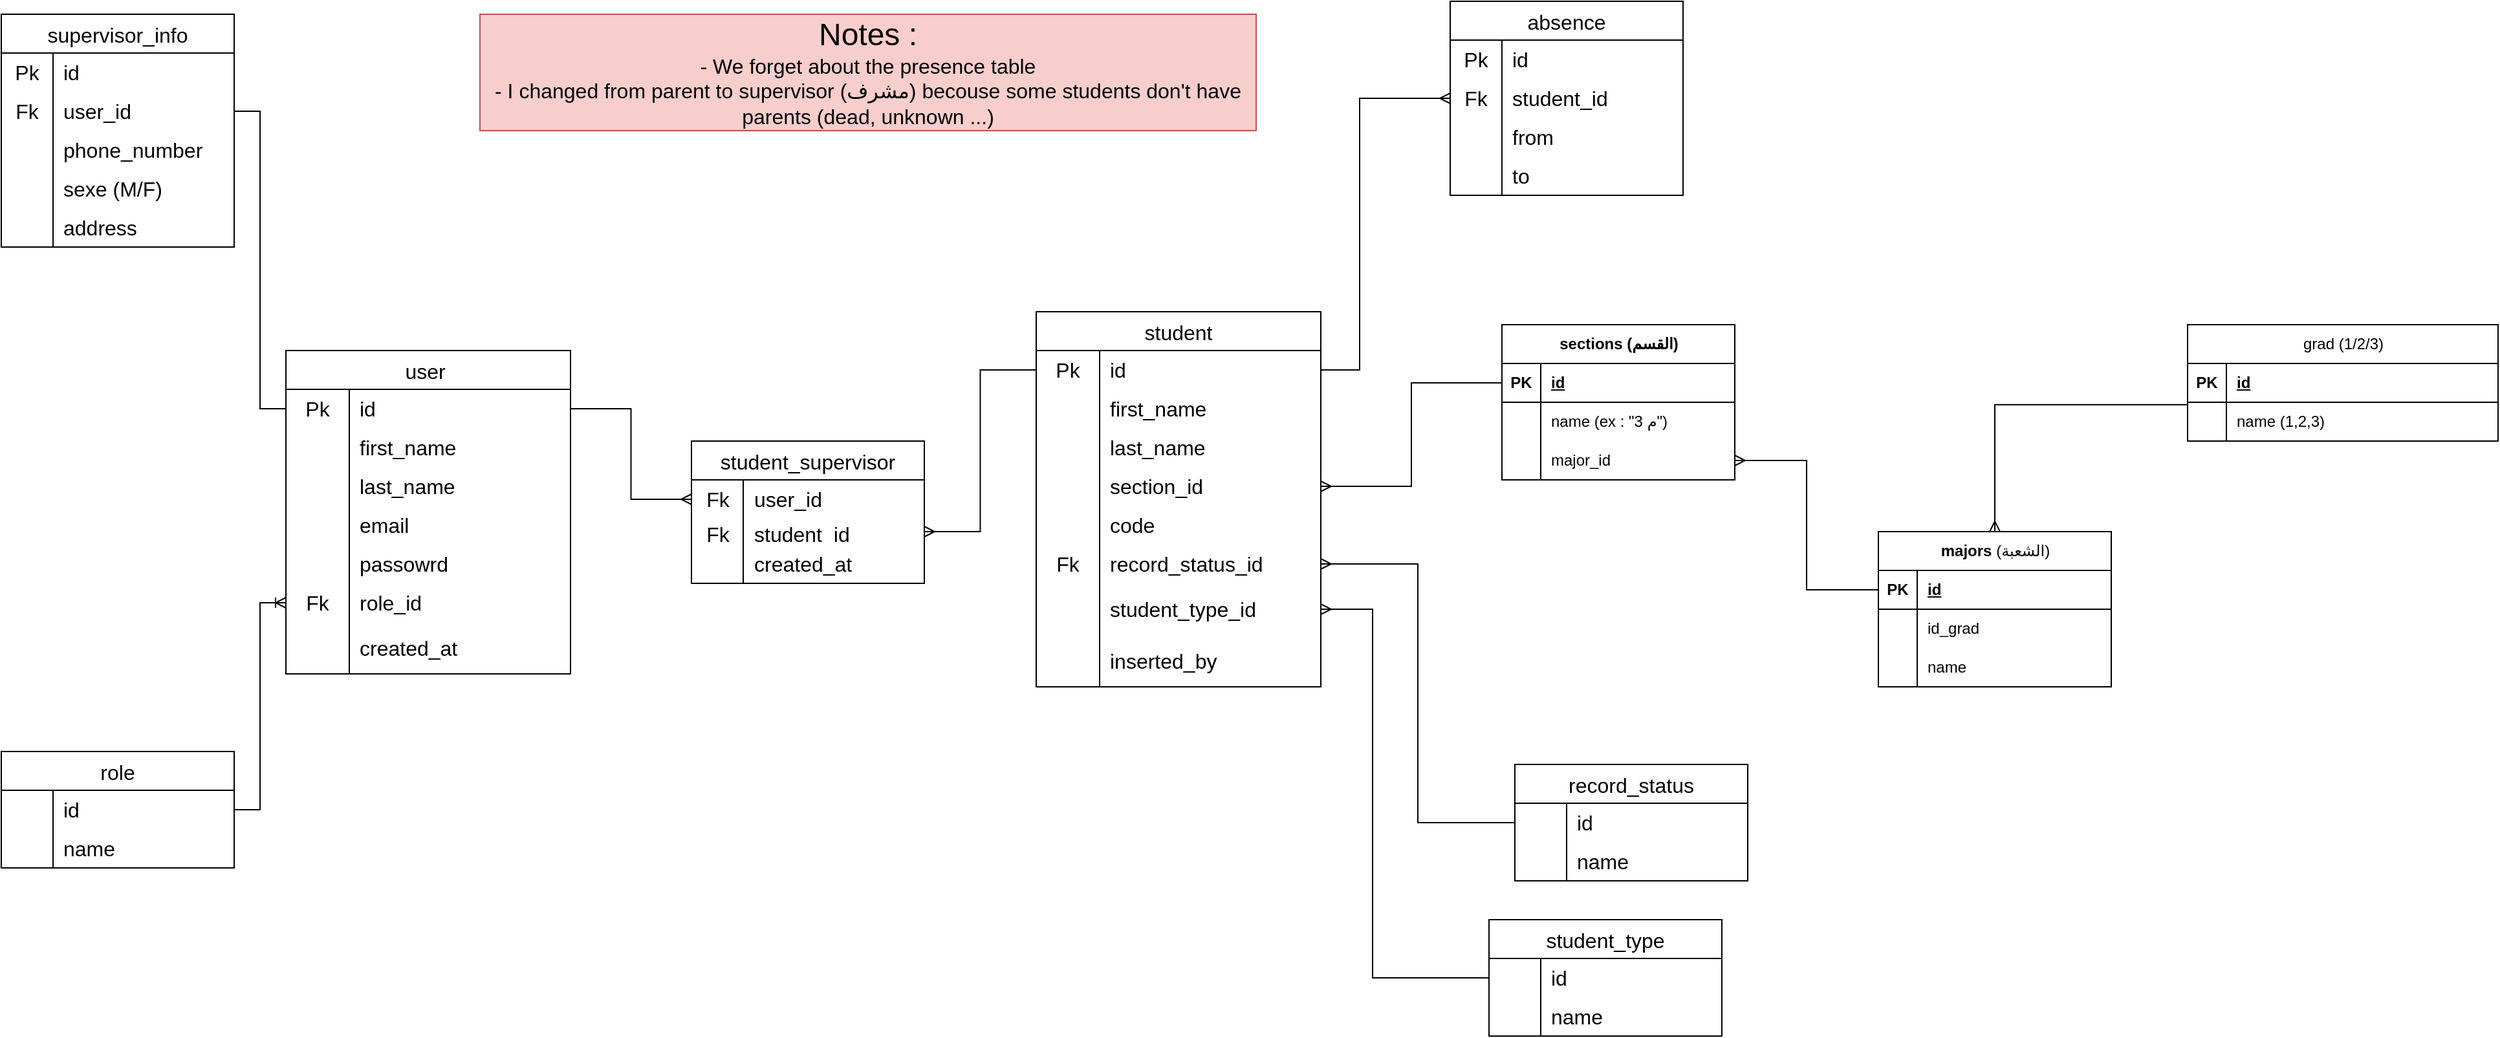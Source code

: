 <mxfile version="26.2.14">
  <diagram name="Page-1" id="iWVJlyP0sBPoSjWpy2HZ">
    <mxGraphModel dx="1632" dy="1613" grid="1" gridSize="10" guides="1" tooltips="1" connect="1" arrows="1" fold="1" page="1" pageScale="1" pageWidth="827" pageHeight="1169" math="0" shadow="0">
      <root>
        <mxCell id="0" />
        <mxCell id="1" parent="0" />
        <mxCell id="FHcWK3ahp0YAkN2YM2lw-1" value="user " style="shape=table;startSize=30;container=1;collapsible=0;childLayout=tableLayout;fixedRows=1;rowLines=0;fontStyle=0;strokeColor=default;fontSize=16;" parent="1" vertex="1">
          <mxGeometry x="10" y="80" width="220" height="250" as="geometry" />
        </mxCell>
        <mxCell id="FHcWK3ahp0YAkN2YM2lw-2" value="" style="shape=tableRow;horizontal=0;startSize=0;swimlaneHead=0;swimlaneBody=0;top=0;left=0;bottom=0;right=0;collapsible=0;dropTarget=0;fillColor=none;points=[[0,0.5],[1,0.5]];portConstraint=eastwest;strokeColor=inherit;fontSize=16;" parent="FHcWK3ahp0YAkN2YM2lw-1" vertex="1">
          <mxGeometry y="30" width="220" height="30" as="geometry" />
        </mxCell>
        <mxCell id="FHcWK3ahp0YAkN2YM2lw-3" value="Pk" style="shape=partialRectangle;html=1;whiteSpace=wrap;connectable=0;fillColor=none;top=0;left=0;bottom=0;right=0;overflow=hidden;pointerEvents=1;strokeColor=inherit;fontSize=16;" parent="FHcWK3ahp0YAkN2YM2lw-2" vertex="1">
          <mxGeometry width="49" height="30" as="geometry">
            <mxRectangle width="49" height="30" as="alternateBounds" />
          </mxGeometry>
        </mxCell>
        <mxCell id="FHcWK3ahp0YAkN2YM2lw-4" value="id&amp;nbsp;" style="shape=partialRectangle;html=1;whiteSpace=wrap;connectable=0;fillColor=none;top=0;left=0;bottom=0;right=0;align=left;spacingLeft=6;overflow=hidden;strokeColor=inherit;fontSize=16;" parent="FHcWK3ahp0YAkN2YM2lw-2" vertex="1">
          <mxGeometry x="49" width="171" height="30" as="geometry">
            <mxRectangle width="171" height="30" as="alternateBounds" />
          </mxGeometry>
        </mxCell>
        <mxCell id="FHcWK3ahp0YAkN2YM2lw-5" value="" style="shape=tableRow;horizontal=0;startSize=0;swimlaneHead=0;swimlaneBody=0;top=0;left=0;bottom=0;right=0;collapsible=0;dropTarget=0;fillColor=none;points=[[0,0.5],[1,0.5]];portConstraint=eastwest;strokeColor=inherit;fontSize=16;" parent="FHcWK3ahp0YAkN2YM2lw-1" vertex="1">
          <mxGeometry y="60" width="220" height="30" as="geometry" />
        </mxCell>
        <mxCell id="FHcWK3ahp0YAkN2YM2lw-6" value="" style="shape=partialRectangle;html=1;whiteSpace=wrap;connectable=0;fillColor=none;top=0;left=0;bottom=0;right=0;overflow=hidden;strokeColor=inherit;fontSize=16;" parent="FHcWK3ahp0YAkN2YM2lw-5" vertex="1">
          <mxGeometry width="49" height="30" as="geometry">
            <mxRectangle width="49" height="30" as="alternateBounds" />
          </mxGeometry>
        </mxCell>
        <mxCell id="FHcWK3ahp0YAkN2YM2lw-7" value="first_name" style="shape=partialRectangle;html=1;whiteSpace=wrap;connectable=0;fillColor=none;top=0;left=0;bottom=0;right=0;align=left;spacingLeft=6;overflow=hidden;strokeColor=inherit;fontSize=16;" parent="FHcWK3ahp0YAkN2YM2lw-5" vertex="1">
          <mxGeometry x="49" width="171" height="30" as="geometry">
            <mxRectangle width="171" height="30" as="alternateBounds" />
          </mxGeometry>
        </mxCell>
        <mxCell id="FHcWK3ahp0YAkN2YM2lw-11" value="" style="shape=tableRow;horizontal=0;startSize=0;swimlaneHead=0;swimlaneBody=0;top=0;left=0;bottom=0;right=0;collapsible=0;dropTarget=0;fillColor=none;points=[[0,0.5],[1,0.5]];portConstraint=eastwest;strokeColor=inherit;fontSize=16;" parent="FHcWK3ahp0YAkN2YM2lw-1" vertex="1">
          <mxGeometry y="90" width="220" height="30" as="geometry" />
        </mxCell>
        <mxCell id="FHcWK3ahp0YAkN2YM2lw-12" value="" style="shape=partialRectangle;html=1;whiteSpace=wrap;connectable=0;fillColor=none;top=0;left=0;bottom=0;right=0;overflow=hidden;strokeColor=inherit;fontSize=16;" parent="FHcWK3ahp0YAkN2YM2lw-11" vertex="1">
          <mxGeometry width="49" height="30" as="geometry">
            <mxRectangle width="49" height="30" as="alternateBounds" />
          </mxGeometry>
        </mxCell>
        <mxCell id="FHcWK3ahp0YAkN2YM2lw-13" value="last_name&amp;nbsp;" style="shape=partialRectangle;html=1;whiteSpace=wrap;connectable=0;fillColor=none;top=0;left=0;bottom=0;right=0;align=left;spacingLeft=6;overflow=hidden;strokeColor=inherit;fontSize=16;" parent="FHcWK3ahp0YAkN2YM2lw-11" vertex="1">
          <mxGeometry x="49" width="171" height="30" as="geometry">
            <mxRectangle width="171" height="30" as="alternateBounds" />
          </mxGeometry>
        </mxCell>
        <mxCell id="FHcWK3ahp0YAkN2YM2lw-14" value="" style="shape=tableRow;horizontal=0;startSize=0;swimlaneHead=0;swimlaneBody=0;top=0;left=0;bottom=0;right=0;collapsible=0;dropTarget=0;fillColor=none;points=[[0,0.5],[1,0.5]];portConstraint=eastwest;strokeColor=inherit;fontSize=16;" parent="FHcWK3ahp0YAkN2YM2lw-1" vertex="1">
          <mxGeometry y="120" width="220" height="30" as="geometry" />
        </mxCell>
        <mxCell id="FHcWK3ahp0YAkN2YM2lw-15" value="" style="shape=partialRectangle;html=1;whiteSpace=wrap;connectable=0;fillColor=none;top=0;left=0;bottom=0;right=0;overflow=hidden;strokeColor=inherit;fontSize=16;" parent="FHcWK3ahp0YAkN2YM2lw-14" vertex="1">
          <mxGeometry width="49" height="30" as="geometry">
            <mxRectangle width="49" height="30" as="alternateBounds" />
          </mxGeometry>
        </mxCell>
        <mxCell id="FHcWK3ahp0YAkN2YM2lw-16" value="email" style="shape=partialRectangle;html=1;whiteSpace=wrap;connectable=0;fillColor=none;top=0;left=0;bottom=0;right=0;align=left;spacingLeft=6;overflow=hidden;strokeColor=inherit;fontSize=16;" parent="FHcWK3ahp0YAkN2YM2lw-14" vertex="1">
          <mxGeometry x="49" width="171" height="30" as="geometry">
            <mxRectangle width="171" height="30" as="alternateBounds" />
          </mxGeometry>
        </mxCell>
        <mxCell id="FHcWK3ahp0YAkN2YM2lw-30" value="" style="shape=tableRow;horizontal=0;startSize=0;swimlaneHead=0;swimlaneBody=0;top=0;left=0;bottom=0;right=0;collapsible=0;dropTarget=0;fillColor=none;points=[[0,0.5],[1,0.5]];portConstraint=eastwest;strokeColor=inherit;fontSize=16;" parent="FHcWK3ahp0YAkN2YM2lw-1" vertex="1">
          <mxGeometry y="150" width="220" height="30" as="geometry" />
        </mxCell>
        <mxCell id="FHcWK3ahp0YAkN2YM2lw-31" value="" style="shape=partialRectangle;html=1;whiteSpace=wrap;connectable=0;fillColor=none;top=0;left=0;bottom=0;right=0;overflow=hidden;strokeColor=inherit;fontSize=16;" parent="FHcWK3ahp0YAkN2YM2lw-30" vertex="1">
          <mxGeometry width="49" height="30" as="geometry">
            <mxRectangle width="49" height="30" as="alternateBounds" />
          </mxGeometry>
        </mxCell>
        <mxCell id="FHcWK3ahp0YAkN2YM2lw-32" value="passowrd" style="shape=partialRectangle;html=1;whiteSpace=wrap;connectable=0;fillColor=none;top=0;left=0;bottom=0;right=0;align=left;spacingLeft=6;overflow=hidden;strokeColor=inherit;fontSize=16;" parent="FHcWK3ahp0YAkN2YM2lw-30" vertex="1">
          <mxGeometry x="49" width="171" height="30" as="geometry">
            <mxRectangle width="171" height="30" as="alternateBounds" />
          </mxGeometry>
        </mxCell>
        <mxCell id="FHcWK3ahp0YAkN2YM2lw-17" value="" style="shape=tableRow;horizontal=0;startSize=0;swimlaneHead=0;swimlaneBody=0;top=0;left=0;bottom=0;right=0;collapsible=0;dropTarget=0;fillColor=none;points=[[0,0.5],[1,0.5]];portConstraint=eastwest;strokeColor=inherit;fontSize=16;" parent="FHcWK3ahp0YAkN2YM2lw-1" vertex="1">
          <mxGeometry y="180" width="220" height="30" as="geometry" />
        </mxCell>
        <mxCell id="FHcWK3ahp0YAkN2YM2lw-18" value="Fk" style="shape=partialRectangle;html=1;whiteSpace=wrap;connectable=0;fillColor=none;top=0;left=0;bottom=0;right=0;overflow=hidden;strokeColor=inherit;fontSize=16;" parent="FHcWK3ahp0YAkN2YM2lw-17" vertex="1">
          <mxGeometry width="49" height="30" as="geometry">
            <mxRectangle width="49" height="30" as="alternateBounds" />
          </mxGeometry>
        </mxCell>
        <mxCell id="FHcWK3ahp0YAkN2YM2lw-19" value="role_id" style="shape=partialRectangle;html=1;whiteSpace=wrap;connectable=0;fillColor=none;top=0;left=0;bottom=0;right=0;align=left;spacingLeft=6;overflow=hidden;strokeColor=inherit;fontSize=16;" parent="FHcWK3ahp0YAkN2YM2lw-17" vertex="1">
          <mxGeometry x="49" width="171" height="30" as="geometry">
            <mxRectangle width="171" height="30" as="alternateBounds" />
          </mxGeometry>
        </mxCell>
        <mxCell id="FHcWK3ahp0YAkN2YM2lw-8" value="" style="shape=tableRow;horizontal=0;startSize=0;swimlaneHead=0;swimlaneBody=0;top=0;left=0;bottom=0;right=0;collapsible=0;dropTarget=0;fillColor=none;points=[[0,0.5],[1,0.5]];portConstraint=eastwest;strokeColor=inherit;fontSize=16;" parent="FHcWK3ahp0YAkN2YM2lw-1" vertex="1">
          <mxGeometry y="210" width="220" height="40" as="geometry" />
        </mxCell>
        <mxCell id="FHcWK3ahp0YAkN2YM2lw-9" value="" style="shape=partialRectangle;html=1;whiteSpace=wrap;connectable=0;fillColor=none;top=0;left=0;bottom=0;right=0;overflow=hidden;strokeColor=inherit;fontSize=16;" parent="FHcWK3ahp0YAkN2YM2lw-8" vertex="1">
          <mxGeometry width="49" height="40" as="geometry">
            <mxRectangle width="49" height="40" as="alternateBounds" />
          </mxGeometry>
        </mxCell>
        <mxCell id="FHcWK3ahp0YAkN2YM2lw-10" value="created_at" style="shape=partialRectangle;html=1;whiteSpace=wrap;connectable=0;fillColor=none;top=0;left=0;bottom=0;right=0;align=left;spacingLeft=6;overflow=hidden;strokeColor=inherit;fontSize=16;" parent="FHcWK3ahp0YAkN2YM2lw-8" vertex="1">
          <mxGeometry x="49" width="171" height="40" as="geometry">
            <mxRectangle width="171" height="40" as="alternateBounds" />
          </mxGeometry>
        </mxCell>
        <mxCell id="FHcWK3ahp0YAkN2YM2lw-20" value="role" style="shape=table;startSize=30;container=1;collapsible=0;childLayout=tableLayout;fixedRows=1;rowLines=0;fontStyle=0;strokeColor=default;fontSize=16;" parent="1" vertex="1">
          <mxGeometry x="-210" y="390" width="180" height="90" as="geometry" />
        </mxCell>
        <mxCell id="FHcWK3ahp0YAkN2YM2lw-21" value="" style="shape=tableRow;horizontal=0;startSize=0;swimlaneHead=0;swimlaneBody=0;top=0;left=0;bottom=0;right=0;collapsible=0;dropTarget=0;fillColor=none;points=[[0,0.5],[1,0.5]];portConstraint=eastwest;strokeColor=inherit;fontSize=16;" parent="FHcWK3ahp0YAkN2YM2lw-20" vertex="1">
          <mxGeometry y="30" width="180" height="30" as="geometry" />
        </mxCell>
        <mxCell id="FHcWK3ahp0YAkN2YM2lw-22" value="" style="shape=partialRectangle;html=1;whiteSpace=wrap;connectable=0;fillColor=none;top=0;left=0;bottom=0;right=0;overflow=hidden;pointerEvents=1;strokeColor=inherit;fontSize=16;" parent="FHcWK3ahp0YAkN2YM2lw-21" vertex="1">
          <mxGeometry width="40" height="30" as="geometry">
            <mxRectangle width="40" height="30" as="alternateBounds" />
          </mxGeometry>
        </mxCell>
        <mxCell id="FHcWK3ahp0YAkN2YM2lw-23" value="id" style="shape=partialRectangle;html=1;whiteSpace=wrap;connectable=0;fillColor=none;top=0;left=0;bottom=0;right=0;align=left;spacingLeft=6;overflow=hidden;strokeColor=inherit;fontSize=16;" parent="FHcWK3ahp0YAkN2YM2lw-21" vertex="1">
          <mxGeometry x="40" width="140" height="30" as="geometry">
            <mxRectangle width="140" height="30" as="alternateBounds" />
          </mxGeometry>
        </mxCell>
        <mxCell id="FHcWK3ahp0YAkN2YM2lw-24" value="" style="shape=tableRow;horizontal=0;startSize=0;swimlaneHead=0;swimlaneBody=0;top=0;left=0;bottom=0;right=0;collapsible=0;dropTarget=0;fillColor=none;points=[[0,0.5],[1,0.5]];portConstraint=eastwest;strokeColor=inherit;fontSize=16;" parent="FHcWK3ahp0YAkN2YM2lw-20" vertex="1">
          <mxGeometry y="60" width="180" height="30" as="geometry" />
        </mxCell>
        <mxCell id="FHcWK3ahp0YAkN2YM2lw-25" value="" style="shape=partialRectangle;html=1;whiteSpace=wrap;connectable=0;fillColor=none;top=0;left=0;bottom=0;right=0;overflow=hidden;strokeColor=inherit;fontSize=16;" parent="FHcWK3ahp0YAkN2YM2lw-24" vertex="1">
          <mxGeometry width="40" height="30" as="geometry">
            <mxRectangle width="40" height="30" as="alternateBounds" />
          </mxGeometry>
        </mxCell>
        <mxCell id="FHcWK3ahp0YAkN2YM2lw-26" value="name" style="shape=partialRectangle;html=1;whiteSpace=wrap;connectable=0;fillColor=none;top=0;left=0;bottom=0;right=0;align=left;spacingLeft=6;overflow=hidden;strokeColor=inherit;fontSize=16;" parent="FHcWK3ahp0YAkN2YM2lw-24" vertex="1">
          <mxGeometry x="40" width="140" height="30" as="geometry">
            <mxRectangle width="140" height="30" as="alternateBounds" />
          </mxGeometry>
        </mxCell>
        <mxCell id="FHcWK3ahp0YAkN2YM2lw-60" value="record_status" style="shape=table;startSize=30;container=1;collapsible=0;childLayout=tableLayout;fixedRows=1;rowLines=0;fontStyle=0;strokeColor=default;fontSize=16;" parent="1" vertex="1">
          <mxGeometry x="960" y="400" width="180" height="90" as="geometry" />
        </mxCell>
        <mxCell id="FHcWK3ahp0YAkN2YM2lw-61" value="" style="shape=tableRow;horizontal=0;startSize=0;swimlaneHead=0;swimlaneBody=0;top=0;left=0;bottom=0;right=0;collapsible=0;dropTarget=0;fillColor=none;points=[[0,0.5],[1,0.5]];portConstraint=eastwest;strokeColor=inherit;fontSize=16;" parent="FHcWK3ahp0YAkN2YM2lw-60" vertex="1">
          <mxGeometry y="30" width="180" height="30" as="geometry" />
        </mxCell>
        <mxCell id="FHcWK3ahp0YAkN2YM2lw-62" value="" style="shape=partialRectangle;html=1;whiteSpace=wrap;connectable=0;fillColor=none;top=0;left=0;bottom=0;right=0;overflow=hidden;pointerEvents=1;strokeColor=inherit;fontSize=16;" parent="FHcWK3ahp0YAkN2YM2lw-61" vertex="1">
          <mxGeometry width="40" height="30" as="geometry">
            <mxRectangle width="40" height="30" as="alternateBounds" />
          </mxGeometry>
        </mxCell>
        <mxCell id="FHcWK3ahp0YAkN2YM2lw-63" value="id" style="shape=partialRectangle;html=1;whiteSpace=wrap;connectable=0;fillColor=none;top=0;left=0;bottom=0;right=0;align=left;spacingLeft=6;overflow=hidden;strokeColor=inherit;fontSize=16;" parent="FHcWK3ahp0YAkN2YM2lw-61" vertex="1">
          <mxGeometry x="40" width="140" height="30" as="geometry">
            <mxRectangle width="140" height="30" as="alternateBounds" />
          </mxGeometry>
        </mxCell>
        <mxCell id="FHcWK3ahp0YAkN2YM2lw-64" value="" style="shape=tableRow;horizontal=0;startSize=0;swimlaneHead=0;swimlaneBody=0;top=0;left=0;bottom=0;right=0;collapsible=0;dropTarget=0;fillColor=none;points=[[0,0.5],[1,0.5]];portConstraint=eastwest;strokeColor=inherit;fontSize=16;" parent="FHcWK3ahp0YAkN2YM2lw-60" vertex="1">
          <mxGeometry y="60" width="180" height="30" as="geometry" />
        </mxCell>
        <mxCell id="FHcWK3ahp0YAkN2YM2lw-65" value="" style="shape=partialRectangle;html=1;whiteSpace=wrap;connectable=0;fillColor=none;top=0;left=0;bottom=0;right=0;overflow=hidden;strokeColor=inherit;fontSize=16;" parent="FHcWK3ahp0YAkN2YM2lw-64" vertex="1">
          <mxGeometry width="40" height="30" as="geometry">
            <mxRectangle width="40" height="30" as="alternateBounds" />
          </mxGeometry>
        </mxCell>
        <mxCell id="FHcWK3ahp0YAkN2YM2lw-66" value="name" style="shape=partialRectangle;html=1;whiteSpace=wrap;connectable=0;fillColor=none;top=0;left=0;bottom=0;right=0;align=left;spacingLeft=6;overflow=hidden;strokeColor=inherit;fontSize=16;" parent="FHcWK3ahp0YAkN2YM2lw-64" vertex="1">
          <mxGeometry x="40" width="140" height="30" as="geometry">
            <mxRectangle width="140" height="30" as="alternateBounds" />
          </mxGeometry>
        </mxCell>
        <mxCell id="FHcWK3ahp0YAkN2YM2lw-111" value="student_supervisor" style="shape=table;startSize=30;container=1;collapsible=0;childLayout=tableLayout;fixedRows=1;rowLines=0;fontStyle=0;strokeColor=default;fontSize=16;" parent="1" vertex="1">
          <mxGeometry x="323.5" y="150" width="180" height="110" as="geometry" />
        </mxCell>
        <mxCell id="FHcWK3ahp0YAkN2YM2lw-115" value="" style="shape=tableRow;horizontal=0;startSize=0;swimlaneHead=0;swimlaneBody=0;top=0;left=0;bottom=0;right=0;collapsible=0;dropTarget=0;fillColor=none;points=[[0,0.5],[1,0.5]];portConstraint=eastwest;strokeColor=inherit;fontSize=16;" parent="FHcWK3ahp0YAkN2YM2lw-111" vertex="1">
          <mxGeometry y="30" width="180" height="30" as="geometry" />
        </mxCell>
        <mxCell id="FHcWK3ahp0YAkN2YM2lw-116" value="Fk" style="shape=partialRectangle;html=1;whiteSpace=wrap;connectable=0;fillColor=none;top=0;left=0;bottom=0;right=0;overflow=hidden;strokeColor=inherit;fontSize=16;" parent="FHcWK3ahp0YAkN2YM2lw-115" vertex="1">
          <mxGeometry width="40" height="30" as="geometry">
            <mxRectangle width="40" height="30" as="alternateBounds" />
          </mxGeometry>
        </mxCell>
        <mxCell id="FHcWK3ahp0YAkN2YM2lw-117" value="user_id" style="shape=partialRectangle;html=1;whiteSpace=wrap;connectable=0;fillColor=none;top=0;left=0;bottom=0;right=0;align=left;spacingLeft=6;overflow=hidden;strokeColor=inherit;fontSize=16;" parent="FHcWK3ahp0YAkN2YM2lw-115" vertex="1">
          <mxGeometry x="40" width="140" height="30" as="geometry">
            <mxRectangle width="140" height="30" as="alternateBounds" />
          </mxGeometry>
        </mxCell>
        <mxCell id="FHcWK3ahp0YAkN2YM2lw-112" value="" style="shape=tableRow;horizontal=0;startSize=0;swimlaneHead=0;swimlaneBody=0;top=0;left=0;bottom=0;right=0;collapsible=0;dropTarget=0;fillColor=none;points=[[0,0.5],[1,0.5]];portConstraint=eastwest;strokeColor=inherit;fontSize=16;" parent="FHcWK3ahp0YAkN2YM2lw-111" vertex="1">
          <mxGeometry y="60" width="180" height="20" as="geometry" />
        </mxCell>
        <mxCell id="FHcWK3ahp0YAkN2YM2lw-113" value="Fk" style="shape=partialRectangle;html=1;whiteSpace=wrap;connectable=0;fillColor=none;top=0;left=0;bottom=0;right=0;overflow=hidden;pointerEvents=1;strokeColor=inherit;fontSize=16;" parent="FHcWK3ahp0YAkN2YM2lw-112" vertex="1">
          <mxGeometry width="40" height="20" as="geometry">
            <mxRectangle width="40" height="20" as="alternateBounds" />
          </mxGeometry>
        </mxCell>
        <mxCell id="FHcWK3ahp0YAkN2YM2lw-114" value="student_id" style="shape=partialRectangle;html=1;whiteSpace=wrap;connectable=0;fillColor=none;top=0;left=0;bottom=0;right=0;align=left;spacingLeft=6;overflow=hidden;strokeColor=inherit;fontSize=16;" parent="FHcWK3ahp0YAkN2YM2lw-112" vertex="1">
          <mxGeometry x="40" width="140" height="20" as="geometry">
            <mxRectangle width="140" height="20" as="alternateBounds" />
          </mxGeometry>
        </mxCell>
        <mxCell id="FHcWK3ahp0YAkN2YM2lw-118" value="" style="shape=tableRow;horizontal=0;startSize=0;swimlaneHead=0;swimlaneBody=0;top=0;left=0;bottom=0;right=0;collapsible=0;dropTarget=0;fillColor=none;points=[[0,0.5],[1,0.5]];portConstraint=eastwest;strokeColor=inherit;fontSize=16;" parent="FHcWK3ahp0YAkN2YM2lw-111" vertex="1">
          <mxGeometry y="80" width="180" height="30" as="geometry" />
        </mxCell>
        <mxCell id="FHcWK3ahp0YAkN2YM2lw-119" value="" style="shape=partialRectangle;html=1;whiteSpace=wrap;connectable=0;fillColor=none;top=0;left=0;bottom=0;right=0;overflow=hidden;strokeColor=inherit;fontSize=16;" parent="FHcWK3ahp0YAkN2YM2lw-118" vertex="1">
          <mxGeometry width="40" height="30" as="geometry">
            <mxRectangle width="40" height="30" as="alternateBounds" />
          </mxGeometry>
        </mxCell>
        <mxCell id="FHcWK3ahp0YAkN2YM2lw-120" value="created_at" style="shape=partialRectangle;html=1;whiteSpace=wrap;connectable=0;fillColor=none;top=0;left=0;bottom=0;right=0;align=left;spacingLeft=6;overflow=hidden;strokeColor=inherit;fontSize=16;" parent="FHcWK3ahp0YAkN2YM2lw-118" vertex="1">
          <mxGeometry x="40" width="140" height="30" as="geometry">
            <mxRectangle width="140" height="30" as="alternateBounds" />
          </mxGeometry>
        </mxCell>
        <mxCell id="0Z7_O7jBufuZSuXFcA4i-94" style="edgeStyle=orthogonalEdgeStyle;rounded=0;orthogonalLoop=1;jettySize=auto;html=1;entryX=1;entryY=0.5;entryDx=0;entryDy=0;endArrow=ERmany;endFill=0;exitX=0;exitY=0.5;exitDx=0;exitDy=0;" parent="1" source="FHcWK3ahp0YAkN2YM2lw-80" target="0Z7_O7jBufuZSuXFcA4i-75" edge="1">
          <mxGeometry relative="1" as="geometry">
            <Array as="points">
              <mxPoint x="850" y="565" />
              <mxPoint x="850" y="280" />
            </Array>
          </mxGeometry>
        </mxCell>
        <mxCell id="FHcWK3ahp0YAkN2YM2lw-79" value="student_type" style="shape=table;startSize=30;container=1;collapsible=0;childLayout=tableLayout;fixedRows=1;rowLines=0;fontStyle=0;strokeColor=default;fontSize=16;" parent="1" vertex="1">
          <mxGeometry x="940" y="520" width="180" height="90" as="geometry" />
        </mxCell>
        <mxCell id="FHcWK3ahp0YAkN2YM2lw-80" value="" style="shape=tableRow;horizontal=0;startSize=0;swimlaneHead=0;swimlaneBody=0;top=0;left=0;bottom=0;right=0;collapsible=0;dropTarget=0;fillColor=none;points=[[0,0.5],[1,0.5]];portConstraint=eastwest;strokeColor=inherit;fontSize=16;" parent="FHcWK3ahp0YAkN2YM2lw-79" vertex="1">
          <mxGeometry y="30" width="180" height="30" as="geometry" />
        </mxCell>
        <mxCell id="FHcWK3ahp0YAkN2YM2lw-81" value="" style="shape=partialRectangle;html=1;whiteSpace=wrap;connectable=0;fillColor=none;top=0;left=0;bottom=0;right=0;overflow=hidden;pointerEvents=1;strokeColor=inherit;fontSize=16;" parent="FHcWK3ahp0YAkN2YM2lw-80" vertex="1">
          <mxGeometry width="40" height="30" as="geometry">
            <mxRectangle width="40" height="30" as="alternateBounds" />
          </mxGeometry>
        </mxCell>
        <mxCell id="FHcWK3ahp0YAkN2YM2lw-82" value="id" style="shape=partialRectangle;html=1;whiteSpace=wrap;connectable=0;fillColor=none;top=0;left=0;bottom=0;right=0;align=left;spacingLeft=6;overflow=hidden;strokeColor=inherit;fontSize=16;" parent="FHcWK3ahp0YAkN2YM2lw-80" vertex="1">
          <mxGeometry x="40" width="140" height="30" as="geometry">
            <mxRectangle width="140" height="30" as="alternateBounds" />
          </mxGeometry>
        </mxCell>
        <mxCell id="FHcWK3ahp0YAkN2YM2lw-83" value="" style="shape=tableRow;horizontal=0;startSize=0;swimlaneHead=0;swimlaneBody=0;top=0;left=0;bottom=0;right=0;collapsible=0;dropTarget=0;fillColor=none;points=[[0,0.5],[1,0.5]];portConstraint=eastwest;strokeColor=inherit;fontSize=16;" parent="FHcWK3ahp0YAkN2YM2lw-79" vertex="1">
          <mxGeometry y="60" width="180" height="30" as="geometry" />
        </mxCell>
        <mxCell id="FHcWK3ahp0YAkN2YM2lw-84" value="" style="shape=partialRectangle;html=1;whiteSpace=wrap;connectable=0;fillColor=none;top=0;left=0;bottom=0;right=0;overflow=hidden;strokeColor=inherit;fontSize=16;" parent="FHcWK3ahp0YAkN2YM2lw-83" vertex="1">
          <mxGeometry width="40" height="30" as="geometry">
            <mxRectangle width="40" height="30" as="alternateBounds" />
          </mxGeometry>
        </mxCell>
        <mxCell id="FHcWK3ahp0YAkN2YM2lw-85" value="name" style="shape=partialRectangle;html=1;whiteSpace=wrap;connectable=0;fillColor=none;top=0;left=0;bottom=0;right=0;align=left;spacingLeft=6;overflow=hidden;strokeColor=inherit;fontSize=16;" parent="FHcWK3ahp0YAkN2YM2lw-83" vertex="1">
          <mxGeometry x="40" width="140" height="30" as="geometry">
            <mxRectangle width="140" height="30" as="alternateBounds" />
          </mxGeometry>
        </mxCell>
        <mxCell id="0Z7_O7jBufuZSuXFcA4i-1" style="edgeStyle=orthogonalEdgeStyle;rounded=0;orthogonalLoop=1;jettySize=auto;html=1;startArrow=ERoneToMany;startFill=0;endArrow=none;" parent="1" source="FHcWK3ahp0YAkN2YM2lw-17" target="FHcWK3ahp0YAkN2YM2lw-21" edge="1">
          <mxGeometry relative="1" as="geometry" />
        </mxCell>
        <mxCell id="0Z7_O7jBufuZSuXFcA4i-2" value="supervisor_info" style="shape=table;startSize=30;container=1;collapsible=0;childLayout=tableLayout;fixedRows=1;rowLines=0;fontStyle=0;strokeColor=default;fontSize=16;" parent="1" vertex="1">
          <mxGeometry x="-210" y="-180" width="180" height="180" as="geometry" />
        </mxCell>
        <mxCell id="0Z7_O7jBufuZSuXFcA4i-3" value="" style="shape=tableRow;horizontal=0;startSize=0;swimlaneHead=0;swimlaneBody=0;top=0;left=0;bottom=0;right=0;collapsible=0;dropTarget=0;fillColor=none;points=[[0,0.5],[1,0.5]];portConstraint=eastwest;strokeColor=inherit;fontSize=16;" parent="0Z7_O7jBufuZSuXFcA4i-2" vertex="1">
          <mxGeometry y="30" width="180" height="30" as="geometry" />
        </mxCell>
        <mxCell id="0Z7_O7jBufuZSuXFcA4i-4" value="Pk" style="shape=partialRectangle;html=1;whiteSpace=wrap;connectable=0;fillColor=none;top=0;left=0;bottom=0;right=0;overflow=hidden;pointerEvents=1;strokeColor=inherit;fontSize=16;" parent="0Z7_O7jBufuZSuXFcA4i-3" vertex="1">
          <mxGeometry width="40" height="30" as="geometry">
            <mxRectangle width="40" height="30" as="alternateBounds" />
          </mxGeometry>
        </mxCell>
        <mxCell id="0Z7_O7jBufuZSuXFcA4i-5" value="id" style="shape=partialRectangle;html=1;whiteSpace=wrap;connectable=0;fillColor=none;top=0;left=0;bottom=0;right=0;align=left;spacingLeft=6;overflow=hidden;strokeColor=inherit;fontSize=16;" parent="0Z7_O7jBufuZSuXFcA4i-3" vertex="1">
          <mxGeometry x="40" width="140" height="30" as="geometry">
            <mxRectangle width="140" height="30" as="alternateBounds" />
          </mxGeometry>
        </mxCell>
        <mxCell id="0Z7_O7jBufuZSuXFcA4i-6" value="" style="shape=tableRow;horizontal=0;startSize=0;swimlaneHead=0;swimlaneBody=0;top=0;left=0;bottom=0;right=0;collapsible=0;dropTarget=0;fillColor=none;points=[[0,0.5],[1,0.5]];portConstraint=eastwest;strokeColor=inherit;fontSize=16;" parent="0Z7_O7jBufuZSuXFcA4i-2" vertex="1">
          <mxGeometry y="60" width="180" height="30" as="geometry" />
        </mxCell>
        <mxCell id="0Z7_O7jBufuZSuXFcA4i-7" value="Fk" style="shape=partialRectangle;html=1;whiteSpace=wrap;connectable=0;fillColor=none;top=0;left=0;bottom=0;right=0;overflow=hidden;strokeColor=inherit;fontSize=16;" parent="0Z7_O7jBufuZSuXFcA4i-6" vertex="1">
          <mxGeometry width="40" height="30" as="geometry">
            <mxRectangle width="40" height="30" as="alternateBounds" />
          </mxGeometry>
        </mxCell>
        <mxCell id="0Z7_O7jBufuZSuXFcA4i-8" value="user_id" style="shape=partialRectangle;html=1;whiteSpace=wrap;connectable=0;fillColor=none;top=0;left=0;bottom=0;right=0;align=left;spacingLeft=6;overflow=hidden;strokeColor=inherit;fontSize=16;" parent="0Z7_O7jBufuZSuXFcA4i-6" vertex="1">
          <mxGeometry x="40" width="140" height="30" as="geometry">
            <mxRectangle width="140" height="30" as="alternateBounds" />
          </mxGeometry>
        </mxCell>
        <mxCell id="0Z7_O7jBufuZSuXFcA4i-14" style="shape=tableRow;horizontal=0;startSize=0;swimlaneHead=0;swimlaneBody=0;top=0;left=0;bottom=0;right=0;collapsible=0;dropTarget=0;fillColor=none;points=[[0,0.5],[1,0.5]];portConstraint=eastwest;strokeColor=inherit;fontSize=16;" parent="0Z7_O7jBufuZSuXFcA4i-2" vertex="1">
          <mxGeometry y="90" width="180" height="30" as="geometry" />
        </mxCell>
        <mxCell id="0Z7_O7jBufuZSuXFcA4i-15" style="shape=partialRectangle;html=1;whiteSpace=wrap;connectable=0;fillColor=none;top=0;left=0;bottom=0;right=0;overflow=hidden;strokeColor=inherit;fontSize=16;" parent="0Z7_O7jBufuZSuXFcA4i-14" vertex="1">
          <mxGeometry width="40" height="30" as="geometry">
            <mxRectangle width="40" height="30" as="alternateBounds" />
          </mxGeometry>
        </mxCell>
        <mxCell id="0Z7_O7jBufuZSuXFcA4i-16" value="phone_number" style="shape=partialRectangle;html=1;whiteSpace=wrap;connectable=0;fillColor=none;top=0;left=0;bottom=0;right=0;align=left;spacingLeft=6;overflow=hidden;strokeColor=inherit;fontSize=16;" parent="0Z7_O7jBufuZSuXFcA4i-14" vertex="1">
          <mxGeometry x="40" width="140" height="30" as="geometry">
            <mxRectangle width="140" height="30" as="alternateBounds" />
          </mxGeometry>
        </mxCell>
        <mxCell id="0Z7_O7jBufuZSuXFcA4i-17" style="shape=tableRow;horizontal=0;startSize=0;swimlaneHead=0;swimlaneBody=0;top=0;left=0;bottom=0;right=0;collapsible=0;dropTarget=0;fillColor=none;points=[[0,0.5],[1,0.5]];portConstraint=eastwest;strokeColor=inherit;fontSize=16;" parent="0Z7_O7jBufuZSuXFcA4i-2" vertex="1">
          <mxGeometry y="120" width="180" height="30" as="geometry" />
        </mxCell>
        <mxCell id="0Z7_O7jBufuZSuXFcA4i-18" style="shape=partialRectangle;html=1;whiteSpace=wrap;connectable=0;fillColor=none;top=0;left=0;bottom=0;right=0;overflow=hidden;strokeColor=inherit;fontSize=16;" parent="0Z7_O7jBufuZSuXFcA4i-17" vertex="1">
          <mxGeometry width="40" height="30" as="geometry">
            <mxRectangle width="40" height="30" as="alternateBounds" />
          </mxGeometry>
        </mxCell>
        <mxCell id="0Z7_O7jBufuZSuXFcA4i-19" value="sexe (M/F)" style="shape=partialRectangle;html=1;whiteSpace=wrap;connectable=0;fillColor=none;top=0;left=0;bottom=0;right=0;align=left;spacingLeft=6;overflow=hidden;strokeColor=inherit;fontSize=16;" parent="0Z7_O7jBufuZSuXFcA4i-17" vertex="1">
          <mxGeometry x="40" width="140" height="30" as="geometry">
            <mxRectangle width="140" height="30" as="alternateBounds" />
          </mxGeometry>
        </mxCell>
        <mxCell id="0Z7_O7jBufuZSuXFcA4i-20" style="shape=tableRow;horizontal=0;startSize=0;swimlaneHead=0;swimlaneBody=0;top=0;left=0;bottom=0;right=0;collapsible=0;dropTarget=0;fillColor=none;points=[[0,0.5],[1,0.5]];portConstraint=eastwest;strokeColor=inherit;fontSize=16;" parent="0Z7_O7jBufuZSuXFcA4i-2" vertex="1">
          <mxGeometry y="150" width="180" height="30" as="geometry" />
        </mxCell>
        <mxCell id="0Z7_O7jBufuZSuXFcA4i-21" style="shape=partialRectangle;html=1;whiteSpace=wrap;connectable=0;fillColor=none;top=0;left=0;bottom=0;right=0;overflow=hidden;strokeColor=inherit;fontSize=16;" parent="0Z7_O7jBufuZSuXFcA4i-20" vertex="1">
          <mxGeometry width="40" height="30" as="geometry">
            <mxRectangle width="40" height="30" as="alternateBounds" />
          </mxGeometry>
        </mxCell>
        <mxCell id="0Z7_O7jBufuZSuXFcA4i-22" value="address" style="shape=partialRectangle;html=1;whiteSpace=wrap;connectable=0;fillColor=none;top=0;left=0;bottom=0;right=0;align=left;spacingLeft=6;overflow=hidden;strokeColor=inherit;fontSize=16;" parent="0Z7_O7jBufuZSuXFcA4i-20" vertex="1">
          <mxGeometry x="40" width="140" height="30" as="geometry">
            <mxRectangle width="140" height="30" as="alternateBounds" />
          </mxGeometry>
        </mxCell>
        <mxCell id="0Z7_O7jBufuZSuXFcA4i-23" style="edgeStyle=orthogonalEdgeStyle;rounded=0;orthogonalLoop=1;jettySize=auto;html=1;entryX=0;entryY=0.5;entryDx=0;entryDy=0;endArrow=none;startFill=0;" parent="1" source="0Z7_O7jBufuZSuXFcA4i-6" target="FHcWK3ahp0YAkN2YM2lw-2" edge="1">
          <mxGeometry relative="1" as="geometry" />
        </mxCell>
        <mxCell id="0Z7_O7jBufuZSuXFcA4i-24" value="absence" style="shape=table;startSize=30;container=1;collapsible=0;childLayout=tableLayout;fixedRows=1;rowLines=0;fontStyle=0;strokeColor=default;fontSize=16;" parent="1" vertex="1">
          <mxGeometry x="910" y="-190" width="180" height="150" as="geometry" />
        </mxCell>
        <mxCell id="0Z7_O7jBufuZSuXFcA4i-25" value="" style="shape=tableRow;horizontal=0;startSize=0;swimlaneHead=0;swimlaneBody=0;top=0;left=0;bottom=0;right=0;collapsible=0;dropTarget=0;fillColor=none;points=[[0,0.5],[1,0.5]];portConstraint=eastwest;strokeColor=inherit;fontSize=16;" parent="0Z7_O7jBufuZSuXFcA4i-24" vertex="1">
          <mxGeometry y="30" width="180" height="30" as="geometry" />
        </mxCell>
        <mxCell id="0Z7_O7jBufuZSuXFcA4i-26" value="Pk" style="shape=partialRectangle;html=1;whiteSpace=wrap;connectable=0;fillColor=none;top=0;left=0;bottom=0;right=0;overflow=hidden;pointerEvents=1;strokeColor=inherit;fontSize=16;" parent="0Z7_O7jBufuZSuXFcA4i-25" vertex="1">
          <mxGeometry width="40" height="30" as="geometry">
            <mxRectangle width="40" height="30" as="alternateBounds" />
          </mxGeometry>
        </mxCell>
        <mxCell id="0Z7_O7jBufuZSuXFcA4i-27" value="id" style="shape=partialRectangle;html=1;whiteSpace=wrap;connectable=0;fillColor=none;top=0;left=0;bottom=0;right=0;align=left;spacingLeft=6;overflow=hidden;strokeColor=inherit;fontSize=16;" parent="0Z7_O7jBufuZSuXFcA4i-25" vertex="1">
          <mxGeometry x="40" width="140" height="30" as="geometry">
            <mxRectangle width="140" height="30" as="alternateBounds" />
          </mxGeometry>
        </mxCell>
        <mxCell id="0Z7_O7jBufuZSuXFcA4i-28" value="" style="shape=tableRow;horizontal=0;startSize=0;swimlaneHead=0;swimlaneBody=0;top=0;left=0;bottom=0;right=0;collapsible=0;dropTarget=0;fillColor=none;points=[[0,0.5],[1,0.5]];portConstraint=eastwest;strokeColor=inherit;fontSize=16;" parent="0Z7_O7jBufuZSuXFcA4i-24" vertex="1">
          <mxGeometry y="60" width="180" height="30" as="geometry" />
        </mxCell>
        <mxCell id="0Z7_O7jBufuZSuXFcA4i-29" value="Fk" style="shape=partialRectangle;html=1;whiteSpace=wrap;connectable=0;fillColor=none;top=0;left=0;bottom=0;right=0;overflow=hidden;strokeColor=inherit;fontSize=16;" parent="0Z7_O7jBufuZSuXFcA4i-28" vertex="1">
          <mxGeometry width="40" height="30" as="geometry">
            <mxRectangle width="40" height="30" as="alternateBounds" />
          </mxGeometry>
        </mxCell>
        <mxCell id="0Z7_O7jBufuZSuXFcA4i-30" value="student_id" style="shape=partialRectangle;html=1;whiteSpace=wrap;connectable=0;fillColor=none;top=0;left=0;bottom=0;right=0;align=left;spacingLeft=6;overflow=hidden;strokeColor=inherit;fontSize=16;" parent="0Z7_O7jBufuZSuXFcA4i-28" vertex="1">
          <mxGeometry x="40" width="140" height="30" as="geometry">
            <mxRectangle width="140" height="30" as="alternateBounds" />
          </mxGeometry>
        </mxCell>
        <mxCell id="0Z7_O7jBufuZSuXFcA4i-31" style="shape=tableRow;horizontal=0;startSize=0;swimlaneHead=0;swimlaneBody=0;top=0;left=0;bottom=0;right=0;collapsible=0;dropTarget=0;fillColor=none;points=[[0,0.5],[1,0.5]];portConstraint=eastwest;strokeColor=inherit;fontSize=16;" parent="0Z7_O7jBufuZSuXFcA4i-24" vertex="1">
          <mxGeometry y="90" width="180" height="30" as="geometry" />
        </mxCell>
        <mxCell id="0Z7_O7jBufuZSuXFcA4i-32" style="shape=partialRectangle;html=1;whiteSpace=wrap;connectable=0;fillColor=none;top=0;left=0;bottom=0;right=0;overflow=hidden;strokeColor=inherit;fontSize=16;" parent="0Z7_O7jBufuZSuXFcA4i-31" vertex="1">
          <mxGeometry width="40" height="30" as="geometry">
            <mxRectangle width="40" height="30" as="alternateBounds" />
          </mxGeometry>
        </mxCell>
        <mxCell id="0Z7_O7jBufuZSuXFcA4i-33" value="from" style="shape=partialRectangle;html=1;whiteSpace=wrap;connectable=0;fillColor=none;top=0;left=0;bottom=0;right=0;align=left;spacingLeft=6;overflow=hidden;strokeColor=inherit;fontSize=16;" parent="0Z7_O7jBufuZSuXFcA4i-31" vertex="1">
          <mxGeometry x="40" width="140" height="30" as="geometry">
            <mxRectangle width="140" height="30" as="alternateBounds" />
          </mxGeometry>
        </mxCell>
        <mxCell id="0Z7_O7jBufuZSuXFcA4i-34" style="shape=tableRow;horizontal=0;startSize=0;swimlaneHead=0;swimlaneBody=0;top=0;left=0;bottom=0;right=0;collapsible=0;dropTarget=0;fillColor=none;points=[[0,0.5],[1,0.5]];portConstraint=eastwest;strokeColor=inherit;fontSize=16;" parent="0Z7_O7jBufuZSuXFcA4i-24" vertex="1">
          <mxGeometry y="120" width="180" height="30" as="geometry" />
        </mxCell>
        <mxCell id="0Z7_O7jBufuZSuXFcA4i-35" style="shape=partialRectangle;html=1;whiteSpace=wrap;connectable=0;fillColor=none;top=0;left=0;bottom=0;right=0;overflow=hidden;strokeColor=inherit;fontSize=16;" parent="0Z7_O7jBufuZSuXFcA4i-34" vertex="1">
          <mxGeometry width="40" height="30" as="geometry">
            <mxRectangle width="40" height="30" as="alternateBounds" />
          </mxGeometry>
        </mxCell>
        <mxCell id="0Z7_O7jBufuZSuXFcA4i-36" value="to" style="shape=partialRectangle;html=1;whiteSpace=wrap;connectable=0;fillColor=none;top=0;left=0;bottom=0;right=0;align=left;spacingLeft=6;overflow=hidden;strokeColor=inherit;fontSize=16;" parent="0Z7_O7jBufuZSuXFcA4i-34" vertex="1">
          <mxGeometry x="40" width="140" height="30" as="geometry">
            <mxRectangle width="140" height="30" as="alternateBounds" />
          </mxGeometry>
        </mxCell>
        <mxCell id="0Z7_O7jBufuZSuXFcA4i-56" value="student" style="shape=table;startSize=30;container=1;collapsible=0;childLayout=tableLayout;fixedRows=1;rowLines=0;fontStyle=0;strokeColor=default;fontSize=16;" parent="1" vertex="1">
          <mxGeometry x="590" y="50" width="220" height="290" as="geometry" />
        </mxCell>
        <mxCell id="0Z7_O7jBufuZSuXFcA4i-57" value="" style="shape=tableRow;horizontal=0;startSize=0;swimlaneHead=0;swimlaneBody=0;top=0;left=0;bottom=0;right=0;collapsible=0;dropTarget=0;fillColor=none;points=[[0,0.5],[1,0.5]];portConstraint=eastwest;strokeColor=inherit;fontSize=16;" parent="0Z7_O7jBufuZSuXFcA4i-56" vertex="1">
          <mxGeometry y="30" width="220" height="30" as="geometry" />
        </mxCell>
        <mxCell id="0Z7_O7jBufuZSuXFcA4i-58" value="Pk" style="shape=partialRectangle;html=1;whiteSpace=wrap;connectable=0;fillColor=none;top=0;left=0;bottom=0;right=0;overflow=hidden;pointerEvents=1;strokeColor=inherit;fontSize=16;" parent="0Z7_O7jBufuZSuXFcA4i-57" vertex="1">
          <mxGeometry width="49" height="30" as="geometry">
            <mxRectangle width="49" height="30" as="alternateBounds" />
          </mxGeometry>
        </mxCell>
        <mxCell id="0Z7_O7jBufuZSuXFcA4i-59" value="id&amp;nbsp;" style="shape=partialRectangle;html=1;whiteSpace=wrap;connectable=0;fillColor=none;top=0;left=0;bottom=0;right=0;align=left;spacingLeft=6;overflow=hidden;strokeColor=inherit;fontSize=16;" parent="0Z7_O7jBufuZSuXFcA4i-57" vertex="1">
          <mxGeometry x="49" width="171" height="30" as="geometry">
            <mxRectangle width="171" height="30" as="alternateBounds" />
          </mxGeometry>
        </mxCell>
        <mxCell id="0Z7_O7jBufuZSuXFcA4i-60" value="" style="shape=tableRow;horizontal=0;startSize=0;swimlaneHead=0;swimlaneBody=0;top=0;left=0;bottom=0;right=0;collapsible=0;dropTarget=0;fillColor=none;points=[[0,0.5],[1,0.5]];portConstraint=eastwest;strokeColor=inherit;fontSize=16;" parent="0Z7_O7jBufuZSuXFcA4i-56" vertex="1">
          <mxGeometry y="60" width="220" height="30" as="geometry" />
        </mxCell>
        <mxCell id="0Z7_O7jBufuZSuXFcA4i-61" value="" style="shape=partialRectangle;html=1;whiteSpace=wrap;connectable=0;fillColor=none;top=0;left=0;bottom=0;right=0;overflow=hidden;strokeColor=inherit;fontSize=16;" parent="0Z7_O7jBufuZSuXFcA4i-60" vertex="1">
          <mxGeometry width="49" height="30" as="geometry">
            <mxRectangle width="49" height="30" as="alternateBounds" />
          </mxGeometry>
        </mxCell>
        <mxCell id="0Z7_O7jBufuZSuXFcA4i-62" value="first_name" style="shape=partialRectangle;html=1;whiteSpace=wrap;connectable=0;fillColor=none;top=0;left=0;bottom=0;right=0;align=left;spacingLeft=6;overflow=hidden;strokeColor=inherit;fontSize=16;" parent="0Z7_O7jBufuZSuXFcA4i-60" vertex="1">
          <mxGeometry x="49" width="171" height="30" as="geometry">
            <mxRectangle width="171" height="30" as="alternateBounds" />
          </mxGeometry>
        </mxCell>
        <mxCell id="0Z7_O7jBufuZSuXFcA4i-63" value="" style="shape=tableRow;horizontal=0;startSize=0;swimlaneHead=0;swimlaneBody=0;top=0;left=0;bottom=0;right=0;collapsible=0;dropTarget=0;fillColor=none;points=[[0,0.5],[1,0.5]];portConstraint=eastwest;strokeColor=inherit;fontSize=16;" parent="0Z7_O7jBufuZSuXFcA4i-56" vertex="1">
          <mxGeometry y="90" width="220" height="30" as="geometry" />
        </mxCell>
        <mxCell id="0Z7_O7jBufuZSuXFcA4i-64" value="" style="shape=partialRectangle;html=1;whiteSpace=wrap;connectable=0;fillColor=none;top=0;left=0;bottom=0;right=0;overflow=hidden;strokeColor=inherit;fontSize=16;" parent="0Z7_O7jBufuZSuXFcA4i-63" vertex="1">
          <mxGeometry width="49" height="30" as="geometry">
            <mxRectangle width="49" height="30" as="alternateBounds" />
          </mxGeometry>
        </mxCell>
        <mxCell id="0Z7_O7jBufuZSuXFcA4i-65" value="last_name&amp;nbsp;" style="shape=partialRectangle;html=1;whiteSpace=wrap;connectable=0;fillColor=none;top=0;left=0;bottom=0;right=0;align=left;spacingLeft=6;overflow=hidden;strokeColor=inherit;fontSize=16;" parent="0Z7_O7jBufuZSuXFcA4i-63" vertex="1">
          <mxGeometry x="49" width="171" height="30" as="geometry">
            <mxRectangle width="171" height="30" as="alternateBounds" />
          </mxGeometry>
        </mxCell>
        <mxCell id="0Z7_O7jBufuZSuXFcA4i-66" value="" style="shape=tableRow;horizontal=0;startSize=0;swimlaneHead=0;swimlaneBody=0;top=0;left=0;bottom=0;right=0;collapsible=0;dropTarget=0;fillColor=none;points=[[0,0.5],[1,0.5]];portConstraint=eastwest;strokeColor=inherit;fontSize=16;" parent="0Z7_O7jBufuZSuXFcA4i-56" vertex="1">
          <mxGeometry y="120" width="220" height="30" as="geometry" />
        </mxCell>
        <mxCell id="0Z7_O7jBufuZSuXFcA4i-67" value="" style="shape=partialRectangle;html=1;whiteSpace=wrap;connectable=0;fillColor=none;top=0;left=0;bottom=0;right=0;overflow=hidden;strokeColor=inherit;fontSize=16;" parent="0Z7_O7jBufuZSuXFcA4i-66" vertex="1">
          <mxGeometry width="49" height="30" as="geometry">
            <mxRectangle width="49" height="30" as="alternateBounds" />
          </mxGeometry>
        </mxCell>
        <mxCell id="0Z7_O7jBufuZSuXFcA4i-68" value="section_id" style="shape=partialRectangle;html=1;whiteSpace=wrap;connectable=0;fillColor=none;top=0;left=0;bottom=0;right=0;align=left;spacingLeft=6;overflow=hidden;strokeColor=inherit;fontSize=16;" parent="0Z7_O7jBufuZSuXFcA4i-66" vertex="1">
          <mxGeometry x="49" width="171" height="30" as="geometry">
            <mxRectangle width="171" height="30" as="alternateBounds" />
          </mxGeometry>
        </mxCell>
        <mxCell id="0Z7_O7jBufuZSuXFcA4i-69" value="" style="shape=tableRow;horizontal=0;startSize=0;swimlaneHead=0;swimlaneBody=0;top=0;left=0;bottom=0;right=0;collapsible=0;dropTarget=0;fillColor=none;points=[[0,0.5],[1,0.5]];portConstraint=eastwest;strokeColor=inherit;fontSize=16;" parent="0Z7_O7jBufuZSuXFcA4i-56" vertex="1">
          <mxGeometry y="150" width="220" height="30" as="geometry" />
        </mxCell>
        <mxCell id="0Z7_O7jBufuZSuXFcA4i-70" value="" style="shape=partialRectangle;html=1;whiteSpace=wrap;connectable=0;fillColor=none;top=0;left=0;bottom=0;right=0;overflow=hidden;strokeColor=inherit;fontSize=16;" parent="0Z7_O7jBufuZSuXFcA4i-69" vertex="1">
          <mxGeometry width="49" height="30" as="geometry">
            <mxRectangle width="49" height="30" as="alternateBounds" />
          </mxGeometry>
        </mxCell>
        <mxCell id="0Z7_O7jBufuZSuXFcA4i-71" value="code" style="shape=partialRectangle;html=1;whiteSpace=wrap;connectable=0;fillColor=none;top=0;left=0;bottom=0;right=0;align=left;spacingLeft=6;overflow=hidden;strokeColor=inherit;fontSize=16;" parent="0Z7_O7jBufuZSuXFcA4i-69" vertex="1">
          <mxGeometry x="49" width="171" height="30" as="geometry">
            <mxRectangle width="171" height="30" as="alternateBounds" />
          </mxGeometry>
        </mxCell>
        <mxCell id="0Z7_O7jBufuZSuXFcA4i-72" value="" style="shape=tableRow;horizontal=0;startSize=0;swimlaneHead=0;swimlaneBody=0;top=0;left=0;bottom=0;right=0;collapsible=0;dropTarget=0;fillColor=none;points=[[0,0.5],[1,0.5]];portConstraint=eastwest;strokeColor=inherit;fontSize=16;" parent="0Z7_O7jBufuZSuXFcA4i-56" vertex="1">
          <mxGeometry y="180" width="220" height="30" as="geometry" />
        </mxCell>
        <mxCell id="0Z7_O7jBufuZSuXFcA4i-73" value="Fk" style="shape=partialRectangle;html=1;whiteSpace=wrap;connectable=0;fillColor=none;top=0;left=0;bottom=0;right=0;overflow=hidden;strokeColor=inherit;fontSize=16;" parent="0Z7_O7jBufuZSuXFcA4i-72" vertex="1">
          <mxGeometry width="49" height="30" as="geometry">
            <mxRectangle width="49" height="30" as="alternateBounds" />
          </mxGeometry>
        </mxCell>
        <mxCell id="0Z7_O7jBufuZSuXFcA4i-74" value="record_status_id" style="shape=partialRectangle;html=1;whiteSpace=wrap;connectable=0;fillColor=none;top=0;left=0;bottom=0;right=0;align=left;spacingLeft=6;overflow=hidden;strokeColor=inherit;fontSize=16;" parent="0Z7_O7jBufuZSuXFcA4i-72" vertex="1">
          <mxGeometry x="49" width="171" height="30" as="geometry">
            <mxRectangle width="171" height="30" as="alternateBounds" />
          </mxGeometry>
        </mxCell>
        <mxCell id="0Z7_O7jBufuZSuXFcA4i-75" value="" style="shape=tableRow;horizontal=0;startSize=0;swimlaneHead=0;swimlaneBody=0;top=0;left=0;bottom=0;right=0;collapsible=0;dropTarget=0;fillColor=none;points=[[0,0.5],[1,0.5]];portConstraint=eastwest;strokeColor=inherit;fontSize=16;" parent="0Z7_O7jBufuZSuXFcA4i-56" vertex="1">
          <mxGeometry y="210" width="220" height="40" as="geometry" />
        </mxCell>
        <mxCell id="0Z7_O7jBufuZSuXFcA4i-76" value="" style="shape=partialRectangle;html=1;whiteSpace=wrap;connectable=0;fillColor=none;top=0;left=0;bottom=0;right=0;overflow=hidden;strokeColor=inherit;fontSize=16;" parent="0Z7_O7jBufuZSuXFcA4i-75" vertex="1">
          <mxGeometry width="49" height="40" as="geometry">
            <mxRectangle width="49" height="40" as="alternateBounds" />
          </mxGeometry>
        </mxCell>
        <mxCell id="0Z7_O7jBufuZSuXFcA4i-77" value="student_type_id" style="shape=partialRectangle;html=1;whiteSpace=wrap;connectable=0;fillColor=none;top=0;left=0;bottom=0;right=0;align=left;spacingLeft=6;overflow=hidden;strokeColor=inherit;fontSize=16;" parent="0Z7_O7jBufuZSuXFcA4i-75" vertex="1">
          <mxGeometry x="49" width="171" height="40" as="geometry">
            <mxRectangle width="171" height="40" as="alternateBounds" />
          </mxGeometry>
        </mxCell>
        <mxCell id="0Z7_O7jBufuZSuXFcA4i-81" style="shape=tableRow;horizontal=0;startSize=0;swimlaneHead=0;swimlaneBody=0;top=0;left=0;bottom=0;right=0;collapsible=0;dropTarget=0;fillColor=none;points=[[0,0.5],[1,0.5]];portConstraint=eastwest;strokeColor=inherit;fontSize=16;" parent="0Z7_O7jBufuZSuXFcA4i-56" vertex="1">
          <mxGeometry y="250" width="220" height="40" as="geometry" />
        </mxCell>
        <mxCell id="0Z7_O7jBufuZSuXFcA4i-82" style="shape=partialRectangle;html=1;whiteSpace=wrap;connectable=0;fillColor=none;top=0;left=0;bottom=0;right=0;overflow=hidden;strokeColor=inherit;fontSize=16;" parent="0Z7_O7jBufuZSuXFcA4i-81" vertex="1">
          <mxGeometry width="49" height="40" as="geometry">
            <mxRectangle width="49" height="40" as="alternateBounds" />
          </mxGeometry>
        </mxCell>
        <mxCell id="0Z7_O7jBufuZSuXFcA4i-83" value="inserted_by" style="shape=partialRectangle;html=1;whiteSpace=wrap;connectable=0;fillColor=none;top=0;left=0;bottom=0;right=0;align=left;spacingLeft=6;overflow=hidden;strokeColor=inherit;fontSize=16;" parent="0Z7_O7jBufuZSuXFcA4i-81" vertex="1">
          <mxGeometry x="49" width="171" height="40" as="geometry">
            <mxRectangle width="171" height="40" as="alternateBounds" />
          </mxGeometry>
        </mxCell>
        <mxCell id="0Z7_O7jBufuZSuXFcA4i-91" style="edgeStyle=orthogonalEdgeStyle;rounded=0;orthogonalLoop=1;jettySize=auto;html=1;entryX=0;entryY=0.5;entryDx=0;entryDy=0;endArrow=none;startFill=0;startArrow=ERmany;exitX=1;exitY=0.5;exitDx=0;exitDy=0;" parent="1" source="FHcWK3ahp0YAkN2YM2lw-112" target="0Z7_O7jBufuZSuXFcA4i-57" edge="1">
          <mxGeometry relative="1" as="geometry" />
        </mxCell>
        <mxCell id="0Z7_O7jBufuZSuXFcA4i-92" style="edgeStyle=orthogonalEdgeStyle;rounded=0;orthogonalLoop=1;jettySize=auto;html=1;entryX=0;entryY=0.5;entryDx=0;entryDy=0;endArrow=ERmany;endFill=0;" parent="1" source="0Z7_O7jBufuZSuXFcA4i-57" target="0Z7_O7jBufuZSuXFcA4i-28" edge="1">
          <mxGeometry relative="1" as="geometry">
            <Array as="points">
              <mxPoint x="840" y="95" />
              <mxPoint x="840" y="-115" />
            </Array>
          </mxGeometry>
        </mxCell>
        <mxCell id="0Z7_O7jBufuZSuXFcA4i-93" style="edgeStyle=orthogonalEdgeStyle;rounded=0;orthogonalLoop=1;jettySize=auto;html=1;endArrow=none;startFill=0;startArrow=ERmany;" parent="1" source="0Z7_O7jBufuZSuXFcA4i-72" target="FHcWK3ahp0YAkN2YM2lw-61" edge="1">
          <mxGeometry relative="1" as="geometry" />
        </mxCell>
        <mxCell id="0Z7_O7jBufuZSuXFcA4i-95" style="edgeStyle=orthogonalEdgeStyle;rounded=0;orthogonalLoop=1;jettySize=auto;html=1;entryX=0;entryY=0.5;entryDx=0;entryDy=0;endArrow=ERmany;endFill=0;" parent="1" source="FHcWK3ahp0YAkN2YM2lw-2" target="FHcWK3ahp0YAkN2YM2lw-115" edge="1">
          <mxGeometry relative="1" as="geometry" />
        </mxCell>
        <mxCell id="0Z7_O7jBufuZSuXFcA4i-97" value="&lt;font style=&quot;font-size: 24px;&quot;&gt;Notes :&lt;/font&gt;&lt;div&gt;&lt;font size=&quot;3&quot;&gt;- We forget about the&amp;nbsp;presence table&lt;/font&gt;&lt;/div&gt;&lt;div&gt;&lt;font size=&quot;3&quot;&gt;- I changed from parent to supervisor (مشرف) becouse some students don&#39;t have parents (dead, unknown ...)&lt;/font&gt;&lt;/div&gt;" style="text;html=1;align=center;verticalAlign=middle;whiteSpace=wrap;rounded=0;fillColor=#f8cecc;strokeColor=#b85450;" parent="1" vertex="1">
          <mxGeometry x="160" y="-180" width="600" height="90" as="geometry" />
        </mxCell>
        <mxCell id="QUlH7VFkywk_OB_Y3jRH-11" value="sections (القسم)" style="shape=table;startSize=30;container=1;collapsible=1;childLayout=tableLayout;fixedRows=1;rowLines=0;fontStyle=1;align=center;resizeLast=1;html=1;" parent="1" vertex="1">
          <mxGeometry x="950" y="60" width="180" height="120" as="geometry" />
        </mxCell>
        <mxCell id="QUlH7VFkywk_OB_Y3jRH-12" value="" style="shape=tableRow;horizontal=0;startSize=0;swimlaneHead=0;swimlaneBody=0;fillColor=none;collapsible=0;dropTarget=0;points=[[0,0.5],[1,0.5]];portConstraint=eastwest;top=0;left=0;right=0;bottom=1;" parent="QUlH7VFkywk_OB_Y3jRH-11" vertex="1">
          <mxGeometry y="30" width="180" height="30" as="geometry" />
        </mxCell>
        <mxCell id="QUlH7VFkywk_OB_Y3jRH-13" value="PK" style="shape=partialRectangle;connectable=0;fillColor=none;top=0;left=0;bottom=0;right=0;fontStyle=1;overflow=hidden;whiteSpace=wrap;html=1;" parent="QUlH7VFkywk_OB_Y3jRH-12" vertex="1">
          <mxGeometry width="30" height="30" as="geometry">
            <mxRectangle width="30" height="30" as="alternateBounds" />
          </mxGeometry>
        </mxCell>
        <mxCell id="QUlH7VFkywk_OB_Y3jRH-14" value="id" style="shape=partialRectangle;connectable=0;fillColor=none;top=0;left=0;bottom=0;right=0;align=left;spacingLeft=6;fontStyle=5;overflow=hidden;whiteSpace=wrap;html=1;" parent="QUlH7VFkywk_OB_Y3jRH-12" vertex="1">
          <mxGeometry x="30" width="150" height="30" as="geometry">
            <mxRectangle width="150" height="30" as="alternateBounds" />
          </mxGeometry>
        </mxCell>
        <mxCell id="QUlH7VFkywk_OB_Y3jRH-15" value="" style="shape=tableRow;horizontal=0;startSize=0;swimlaneHead=0;swimlaneBody=0;fillColor=none;collapsible=0;dropTarget=0;points=[[0,0.5],[1,0.5]];portConstraint=eastwest;top=0;left=0;right=0;bottom=0;" parent="QUlH7VFkywk_OB_Y3jRH-11" vertex="1">
          <mxGeometry y="60" width="180" height="30" as="geometry" />
        </mxCell>
        <mxCell id="QUlH7VFkywk_OB_Y3jRH-16" value="" style="shape=partialRectangle;connectable=0;fillColor=none;top=0;left=0;bottom=0;right=0;editable=1;overflow=hidden;whiteSpace=wrap;html=1;" parent="QUlH7VFkywk_OB_Y3jRH-15" vertex="1">
          <mxGeometry width="30" height="30" as="geometry">
            <mxRectangle width="30" height="30" as="alternateBounds" />
          </mxGeometry>
        </mxCell>
        <mxCell id="QUlH7VFkywk_OB_Y3jRH-17" value="name (ex : &quot;م 3&quot;)" style="shape=partialRectangle;connectable=0;fillColor=none;top=0;left=0;bottom=0;right=0;align=left;spacingLeft=6;overflow=hidden;whiteSpace=wrap;html=1;" parent="QUlH7VFkywk_OB_Y3jRH-15" vertex="1">
          <mxGeometry x="30" width="150" height="30" as="geometry">
            <mxRectangle width="150" height="30" as="alternateBounds" />
          </mxGeometry>
        </mxCell>
        <mxCell id="QUlH7VFkywk_OB_Y3jRH-21" value="" style="shape=tableRow;horizontal=0;startSize=0;swimlaneHead=0;swimlaneBody=0;fillColor=none;collapsible=0;dropTarget=0;points=[[0,0.5],[1,0.5]];portConstraint=eastwest;top=0;left=0;right=0;bottom=0;" parent="QUlH7VFkywk_OB_Y3jRH-11" vertex="1">
          <mxGeometry y="90" width="180" height="30" as="geometry" />
        </mxCell>
        <mxCell id="QUlH7VFkywk_OB_Y3jRH-22" value="" style="shape=partialRectangle;connectable=0;fillColor=none;top=0;left=0;bottom=0;right=0;editable=1;overflow=hidden;whiteSpace=wrap;html=1;" parent="QUlH7VFkywk_OB_Y3jRH-21" vertex="1">
          <mxGeometry width="30" height="30" as="geometry">
            <mxRectangle width="30" height="30" as="alternateBounds" />
          </mxGeometry>
        </mxCell>
        <mxCell id="QUlH7VFkywk_OB_Y3jRH-23" value="major_id" style="shape=partialRectangle;connectable=0;fillColor=none;top=0;left=0;bottom=0;right=0;align=left;spacingLeft=6;overflow=hidden;whiteSpace=wrap;html=1;" parent="QUlH7VFkywk_OB_Y3jRH-21" vertex="1">
          <mxGeometry x="30" width="150" height="30" as="geometry">
            <mxRectangle width="150" height="30" as="alternateBounds" />
          </mxGeometry>
        </mxCell>
        <mxCell id="QUlH7VFkywk_OB_Y3jRH-27" value="majors&lt;span style=&quot;font-weight: 400; text-align: left; text-wrap-mode: wrap;&quot;&gt;&amp;nbsp;(الشعبة)&lt;/span&gt;" style="shape=table;startSize=30;container=1;collapsible=1;childLayout=tableLayout;fixedRows=1;rowLines=0;fontStyle=1;align=center;resizeLast=1;html=1;" parent="1" vertex="1">
          <mxGeometry x="1241" y="220" width="180" height="120" as="geometry" />
        </mxCell>
        <mxCell id="QUlH7VFkywk_OB_Y3jRH-28" value="" style="shape=tableRow;horizontal=0;startSize=0;swimlaneHead=0;swimlaneBody=0;fillColor=none;collapsible=0;dropTarget=0;points=[[0,0.5],[1,0.5]];portConstraint=eastwest;top=0;left=0;right=0;bottom=1;" parent="QUlH7VFkywk_OB_Y3jRH-27" vertex="1">
          <mxGeometry y="30" width="180" height="30" as="geometry" />
        </mxCell>
        <mxCell id="QUlH7VFkywk_OB_Y3jRH-29" value="PK" style="shape=partialRectangle;connectable=0;fillColor=none;top=0;left=0;bottom=0;right=0;fontStyle=1;overflow=hidden;whiteSpace=wrap;html=1;" parent="QUlH7VFkywk_OB_Y3jRH-28" vertex="1">
          <mxGeometry width="30" height="30" as="geometry">
            <mxRectangle width="30" height="30" as="alternateBounds" />
          </mxGeometry>
        </mxCell>
        <mxCell id="QUlH7VFkywk_OB_Y3jRH-30" value="id" style="shape=partialRectangle;connectable=0;fillColor=none;top=0;left=0;bottom=0;right=0;align=left;spacingLeft=6;fontStyle=5;overflow=hidden;whiteSpace=wrap;html=1;" parent="QUlH7VFkywk_OB_Y3jRH-28" vertex="1">
          <mxGeometry x="30" width="150" height="30" as="geometry">
            <mxRectangle width="150" height="30" as="alternateBounds" />
          </mxGeometry>
        </mxCell>
        <mxCell id="QUlH7VFkywk_OB_Y3jRH-31" value="" style="shape=tableRow;horizontal=0;startSize=0;swimlaneHead=0;swimlaneBody=0;fillColor=none;collapsible=0;dropTarget=0;points=[[0,0.5],[1,0.5]];portConstraint=eastwest;top=0;left=0;right=0;bottom=0;" parent="QUlH7VFkywk_OB_Y3jRH-27" vertex="1">
          <mxGeometry y="60" width="180" height="30" as="geometry" />
        </mxCell>
        <mxCell id="QUlH7VFkywk_OB_Y3jRH-32" value="" style="shape=partialRectangle;connectable=0;fillColor=none;top=0;left=0;bottom=0;right=0;editable=1;overflow=hidden;whiteSpace=wrap;html=1;" parent="QUlH7VFkywk_OB_Y3jRH-31" vertex="1">
          <mxGeometry width="30" height="30" as="geometry">
            <mxRectangle width="30" height="30" as="alternateBounds" />
          </mxGeometry>
        </mxCell>
        <mxCell id="QUlH7VFkywk_OB_Y3jRH-33" value="id_grad" style="shape=partialRectangle;connectable=0;fillColor=none;top=0;left=0;bottom=0;right=0;align=left;spacingLeft=6;overflow=hidden;whiteSpace=wrap;html=1;" parent="QUlH7VFkywk_OB_Y3jRH-31" vertex="1">
          <mxGeometry x="30" width="150" height="30" as="geometry">
            <mxRectangle width="150" height="30" as="alternateBounds" />
          </mxGeometry>
        </mxCell>
        <mxCell id="qHGul40blOCWoM72pwaV-9" value="" style="shape=tableRow;horizontal=0;startSize=0;swimlaneHead=0;swimlaneBody=0;fillColor=none;collapsible=0;dropTarget=0;points=[[0,0.5],[1,0.5]];portConstraint=eastwest;top=0;left=0;right=0;bottom=0;" vertex="1" parent="QUlH7VFkywk_OB_Y3jRH-27">
          <mxGeometry y="90" width="180" height="30" as="geometry" />
        </mxCell>
        <mxCell id="qHGul40blOCWoM72pwaV-10" value="" style="shape=partialRectangle;connectable=0;fillColor=none;top=0;left=0;bottom=0;right=0;editable=1;overflow=hidden;whiteSpace=wrap;html=1;" vertex="1" parent="qHGul40blOCWoM72pwaV-9">
          <mxGeometry width="30" height="30" as="geometry">
            <mxRectangle width="30" height="30" as="alternateBounds" />
          </mxGeometry>
        </mxCell>
        <mxCell id="qHGul40blOCWoM72pwaV-11" value="name" style="shape=partialRectangle;connectable=0;fillColor=none;top=0;left=0;bottom=0;right=0;align=left;spacingLeft=6;overflow=hidden;whiteSpace=wrap;html=1;" vertex="1" parent="qHGul40blOCWoM72pwaV-9">
          <mxGeometry x="30" width="150" height="30" as="geometry">
            <mxRectangle width="150" height="30" as="alternateBounds" />
          </mxGeometry>
        </mxCell>
        <mxCell id="qHGul40blOCWoM72pwaV-1" value="&lt;div style=&quot;text-align: left;&quot;&gt;&lt;span style=&quot;background-color: transparent; color: light-dark(rgb(0, 0, 0), rgb(255, 255, 255)); font-weight: 400; text-wrap-mode: wrap;&quot;&gt;grad (1/2/3)&lt;/span&gt;&lt;/div&gt;" style="shape=table;startSize=30;container=1;collapsible=1;childLayout=tableLayout;fixedRows=1;rowLines=0;fontStyle=1;align=center;resizeLast=1;html=1;" vertex="1" parent="1">
          <mxGeometry x="1480" y="60" width="240.0" height="90" as="geometry" />
        </mxCell>
        <mxCell id="qHGul40blOCWoM72pwaV-2" value="" style="shape=tableRow;horizontal=0;startSize=0;swimlaneHead=0;swimlaneBody=0;fillColor=none;collapsible=0;dropTarget=0;points=[[0,0.5],[1,0.5]];portConstraint=eastwest;top=0;left=0;right=0;bottom=1;" vertex="1" parent="qHGul40blOCWoM72pwaV-1">
          <mxGeometry y="30" width="240.0" height="30" as="geometry" />
        </mxCell>
        <mxCell id="qHGul40blOCWoM72pwaV-3" value="PK" style="shape=partialRectangle;connectable=0;fillColor=none;top=0;left=0;bottom=0;right=0;fontStyle=1;overflow=hidden;whiteSpace=wrap;html=1;" vertex="1" parent="qHGul40blOCWoM72pwaV-2">
          <mxGeometry width="30" height="30" as="geometry">
            <mxRectangle width="30" height="30" as="alternateBounds" />
          </mxGeometry>
        </mxCell>
        <mxCell id="qHGul40blOCWoM72pwaV-4" value="id" style="shape=partialRectangle;connectable=0;fillColor=none;top=0;left=0;bottom=0;right=0;align=left;spacingLeft=6;fontStyle=5;overflow=hidden;whiteSpace=wrap;html=1;" vertex="1" parent="qHGul40blOCWoM72pwaV-2">
          <mxGeometry x="30" width="210.0" height="30" as="geometry">
            <mxRectangle width="210.0" height="30" as="alternateBounds" />
          </mxGeometry>
        </mxCell>
        <mxCell id="qHGul40blOCWoM72pwaV-5" value="" style="shape=tableRow;horizontal=0;startSize=0;swimlaneHead=0;swimlaneBody=0;fillColor=none;collapsible=0;dropTarget=0;points=[[0,0.5],[1,0.5]];portConstraint=eastwest;top=0;left=0;right=0;bottom=0;" vertex="1" parent="qHGul40blOCWoM72pwaV-1">
          <mxGeometry y="60" width="240.0" height="30" as="geometry" />
        </mxCell>
        <mxCell id="qHGul40blOCWoM72pwaV-6" value="" style="shape=partialRectangle;connectable=0;fillColor=none;top=0;left=0;bottom=0;right=0;editable=1;overflow=hidden;whiteSpace=wrap;html=1;" vertex="1" parent="qHGul40blOCWoM72pwaV-5">
          <mxGeometry width="30" height="30" as="geometry">
            <mxRectangle width="30" height="30" as="alternateBounds" />
          </mxGeometry>
        </mxCell>
        <mxCell id="qHGul40blOCWoM72pwaV-7" value="name (1,2,3)" style="shape=partialRectangle;connectable=0;fillColor=none;top=0;left=0;bottom=0;right=0;align=left;spacingLeft=6;overflow=hidden;whiteSpace=wrap;html=1;" vertex="1" parent="qHGul40blOCWoM72pwaV-5">
          <mxGeometry x="30" width="210.0" height="30" as="geometry">
            <mxRectangle width="210.0" height="30" as="alternateBounds" />
          </mxGeometry>
        </mxCell>
        <mxCell id="QUlH7VFkywk_OB_Y3jRH-40" style="edgeStyle=orthogonalEdgeStyle;rounded=0;orthogonalLoop=1;jettySize=auto;html=1;entryX=0;entryY=0.5;entryDx=0;entryDy=0;endArrow=none;startFill=0;startArrow=ERmany;" parent="1" source="QUlH7VFkywk_OB_Y3jRH-21" target="QUlH7VFkywk_OB_Y3jRH-28" edge="1">
          <mxGeometry relative="1" as="geometry" />
        </mxCell>
        <mxCell id="qHGul40blOCWoM72pwaV-8" style="edgeStyle=orthogonalEdgeStyle;rounded=0;orthogonalLoop=1;jettySize=auto;html=1;entryX=0.002;entryY=0.062;entryDx=0;entryDy=0;endArrow=none;startFill=0;startArrow=ERmany;entryPerimeter=0;exitX=0.5;exitY=0;exitDx=0;exitDy=0;" edge="1" parent="1" source="QUlH7VFkywk_OB_Y3jRH-27" target="qHGul40blOCWoM72pwaV-5">
          <mxGeometry relative="1" as="geometry">
            <mxPoint x="1309.47" y="110" as="sourcePoint" />
            <mxPoint x="1420.47" y="180" as="targetPoint" />
          </mxGeometry>
        </mxCell>
        <mxCell id="QUlH7VFkywk_OB_Y3jRH-41" style="edgeStyle=orthogonalEdgeStyle;rounded=0;orthogonalLoop=1;jettySize=auto;html=1;entryX=0;entryY=0.5;entryDx=0;entryDy=0;startArrow=ERmany;startFill=0;endArrow=none;" parent="1" source="0Z7_O7jBufuZSuXFcA4i-66" target="QUlH7VFkywk_OB_Y3jRH-12" edge="1">
          <mxGeometry relative="1" as="geometry" />
        </mxCell>
      </root>
    </mxGraphModel>
  </diagram>
</mxfile>
